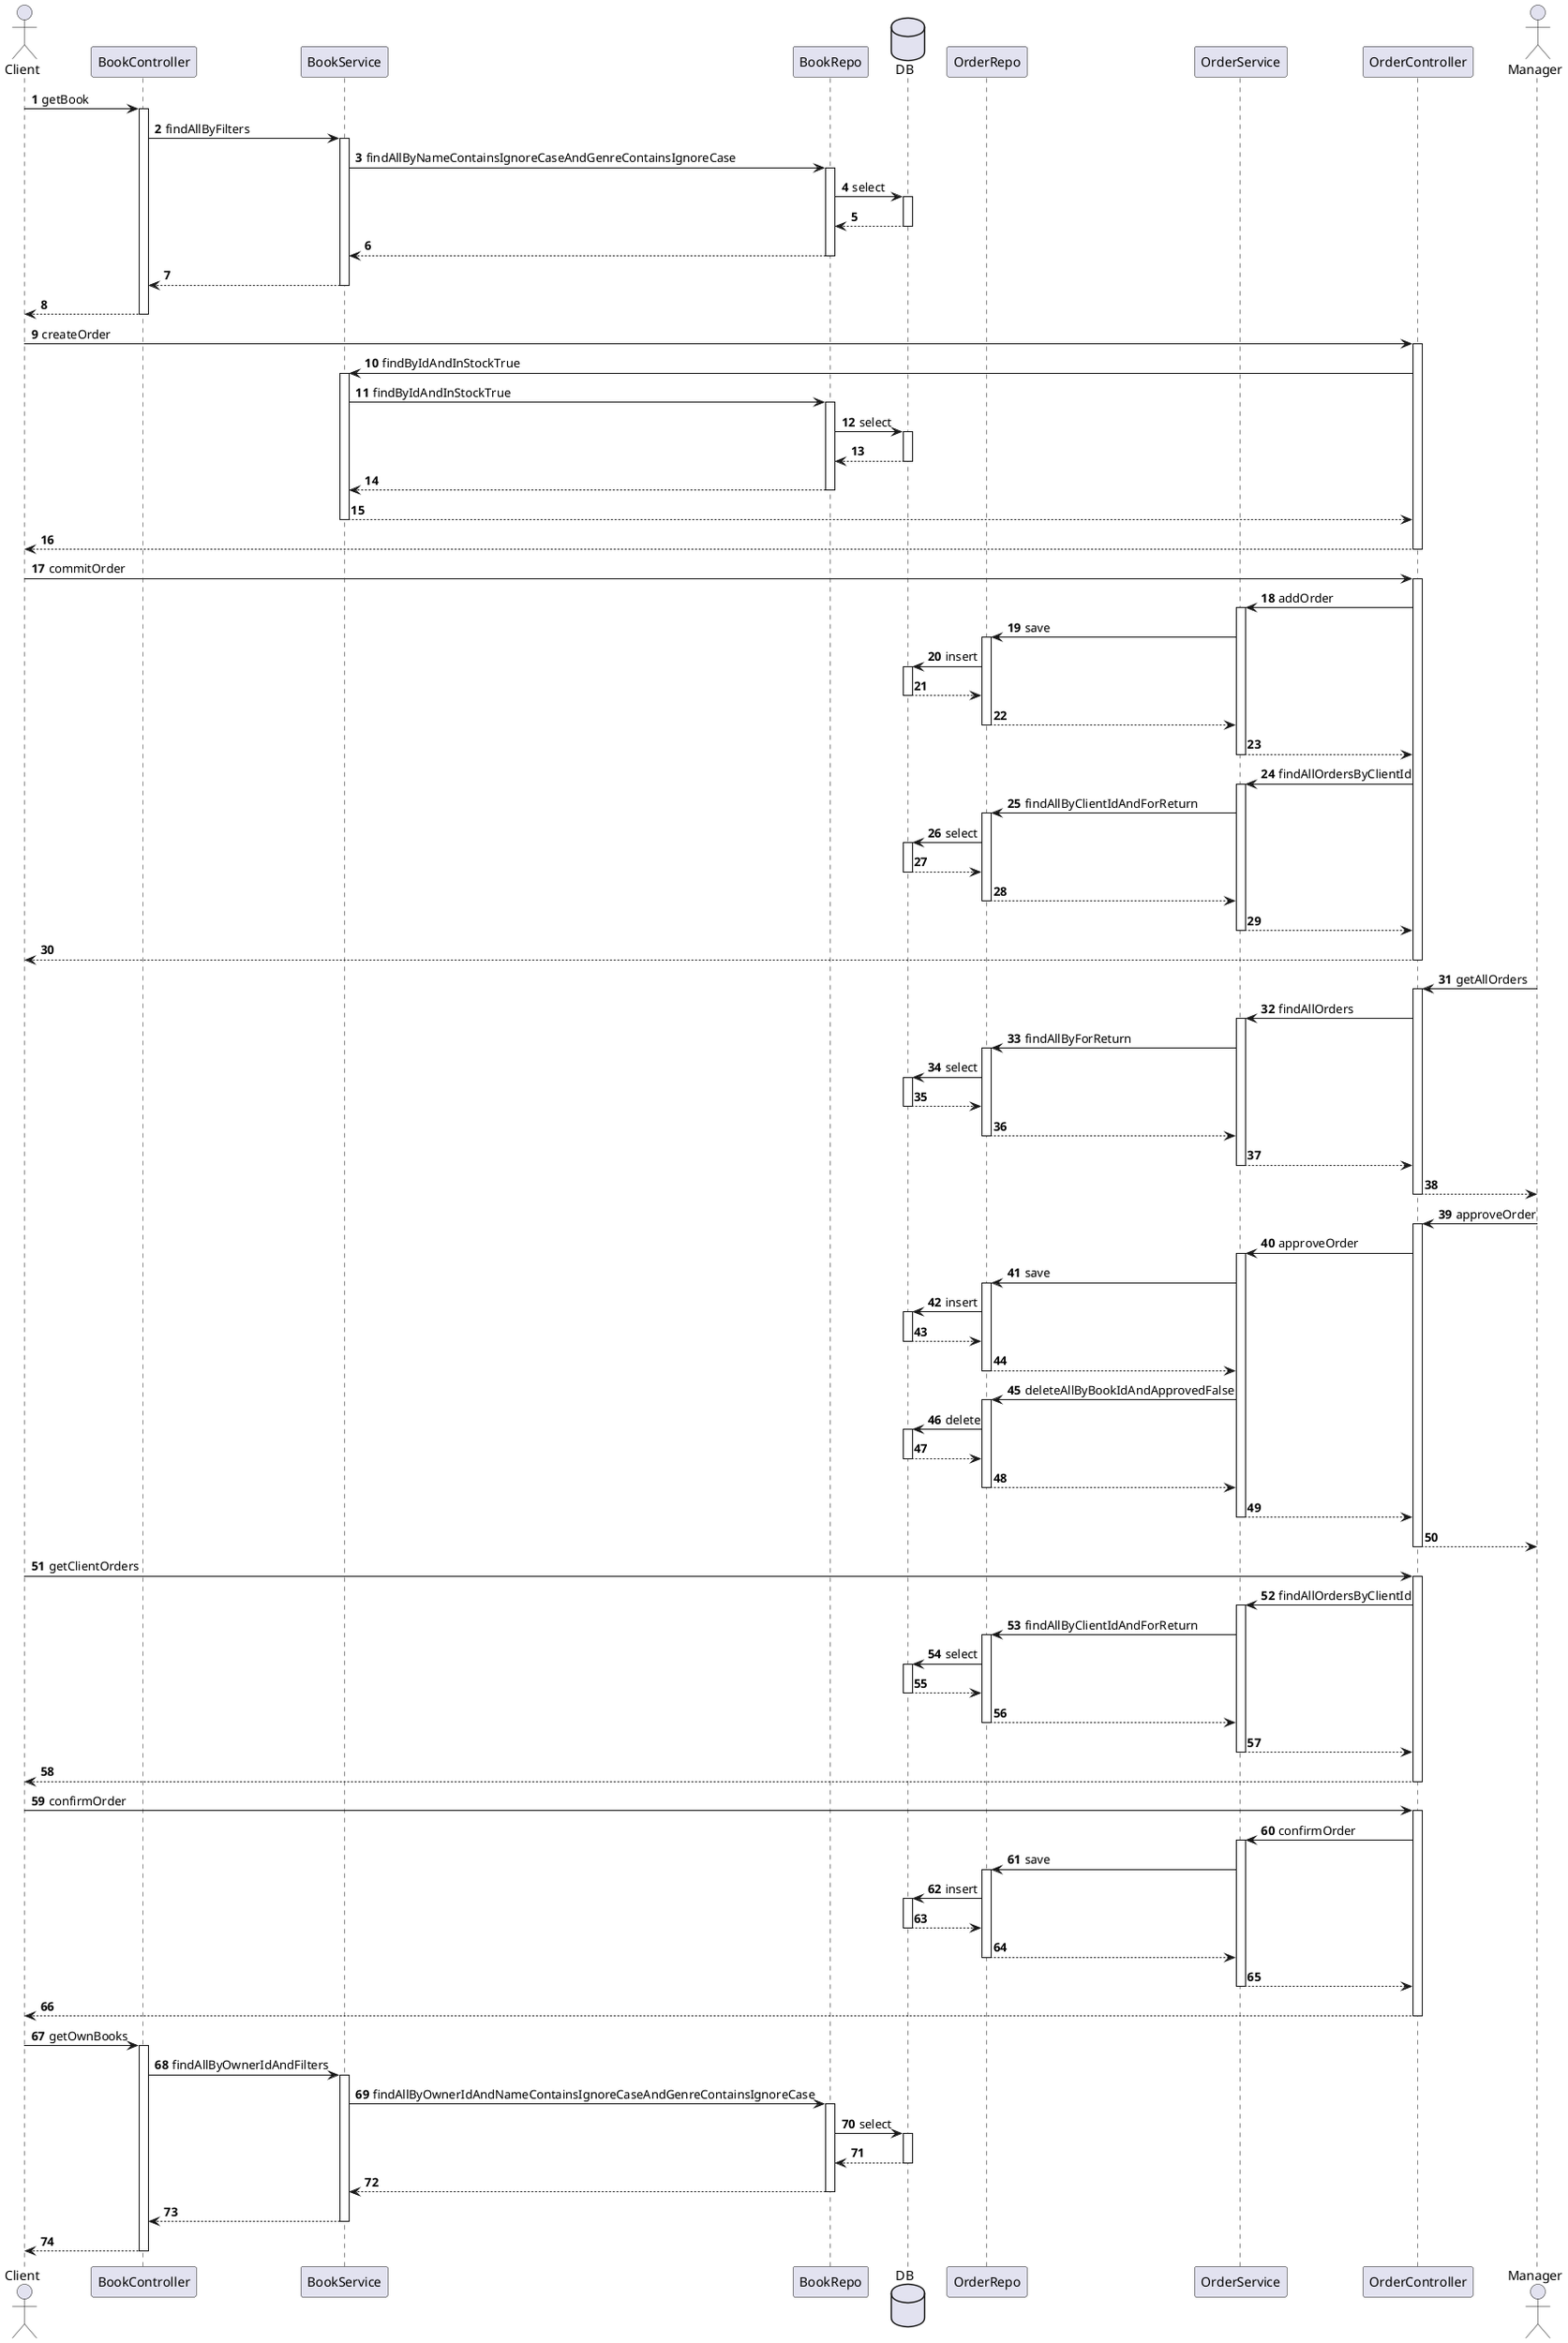 @startuml

actor Client

participant BookController
participant BookService
participant BookRepo

database DB

participant OrderRepo
participant OrderService
participant OrderController

actor Manager


autonumber

Client -> BookController : getBook
activate BookController
    BookController -> BookService : findAllByFilters
    activate BookService
        BookService -> BookRepo : findAllByNameContainsIgnoreCaseAndGenreContainsIgnoreCase
        activate BookRepo
            BookRepo -> DB : select
            activate DB
                DB --> BookRepo
            deactivate DB
            BookRepo --> BookService
        deactivate BookRepo
        BookService --> BookController
    deactivate BookService
    BookController --> Client
deactivate BookController

Client -> OrderController : createOrder
activate OrderController
    OrderController -> BookService : findByIdAndInStockTrue
    activate BookService
        BookService -> BookRepo : findByIdAndInStockTrue
        activate BookRepo
            BookRepo -> DB : select
            activate DB
                DB --> BookRepo
            deactivate DB
            BookRepo --> BookService
        deactivate BookRepo
        BookService --> OrderController
    deactivate BookService
    OrderController --> Client
deactivate OrderController

Client -> OrderController : commitOrder
activate OrderController
    OrderController -> OrderService : addOrder
    activate OrderService
        OrderService -> OrderRepo : save
        activate OrderRepo
            OrderRepo -> DB : insert
            activate DB
                DB --> OrderRepo
            deactivate DB
            OrderRepo --> OrderService
        deactivate OrderRepo
        OrderService --> OrderController
    deactivate OrderService
    OrderController -> OrderService : findAllOrdersByClientId
    activate OrderService
        OrderService -> OrderRepo : findAllByClientIdAndForReturn
        activate OrderRepo
            OrderRepo -> DB : select
            activate DB
                DB --> OrderRepo
            deactivate DB
            OrderRepo --> OrderService
        deactivate OrderRepo
        OrderService --> OrderController
    deactivate OrderService
    OrderController --> Client
deactivate OrderController


Manager -> OrderController : getAllOrders
activate OrderController
    OrderController -> OrderService : findAllOrders
    activate OrderService
        OrderService -> OrderRepo : findAllByForReturn
        activate OrderRepo
            OrderRepo -> DB : select
            activate DB
                DB --> OrderRepo
            deactivate DB
            OrderRepo --> OrderService
        deactivate OrderRepo
        OrderService --> OrderController
    deactivate OrderService
    OrderController --> Manager
deactivate OrderController

Manager -> OrderController : approveOrder
activate OrderController
    OrderController -> OrderService : approveOrder
    activate OrderService
        OrderService -> OrderRepo : save
        activate OrderRepo
            OrderRepo -> DB : insert
            activate DB
                DB --> OrderRepo
            deactivate DB
            OrderRepo --> OrderService
        deactivate OrderRepo
        OrderService -> OrderRepo : deleteAllByBookIdAndApprovedFalse
        activate OrderRepo
            OrderRepo -> DB : delete
            activate DB
                DB --> OrderRepo
            deactivate DB
            OrderRepo --> OrderService
        deactivate OrderRepo
        OrderService --> OrderController
    deactivate OrderService
    OrderController --> Manager
deactivate OrderController


Client -> OrderController : getClientOrders
activate OrderController
    OrderController -> OrderService : findAllOrdersByClientId
    activate OrderService
        OrderService -> OrderRepo : findAllByClientIdAndForReturn
        activate OrderRepo
            OrderRepo -> DB : select
            activate DB
                DB --> OrderRepo
            deactivate DB
            OrderRepo --> OrderService
        deactivate OrderRepo
        OrderService --> OrderController
    deactivate OrderService
    OrderController --> Client
deactivate OrderController

Client -> OrderController : confirmOrder
activate OrderController
    OrderController -> OrderService : confirmOrder
    activate OrderService
        OrderService -> OrderRepo : save
        activate OrderRepo
            OrderRepo -> DB : insert
            activate DB
                DB --> OrderRepo
            deactivate DB
            OrderRepo --> OrderService
        deactivate OrderRepo
        OrderService --> OrderController
    deactivate OrderService
    OrderController --> Client
deactivate OrderController

Client -> BookController : getOwnBooks
activate BookController
    BookController -> BookService : findAllByOwnerIdAndFilters
    activate BookService
        BookService -> BookRepo : findAllByOwnerIdAndNameContainsIgnoreCaseAndGenreContainsIgnoreCase
        activate BookRepo
            BookRepo -> DB : select
            activate DB
                DB --> BookRepo
            deactivate DB
            BookRepo --> BookService
        deactivate BookRepo
        BookService --> BookController
    deactivate BookService
    BookController --> Client
deactivate BookController

@enduml
